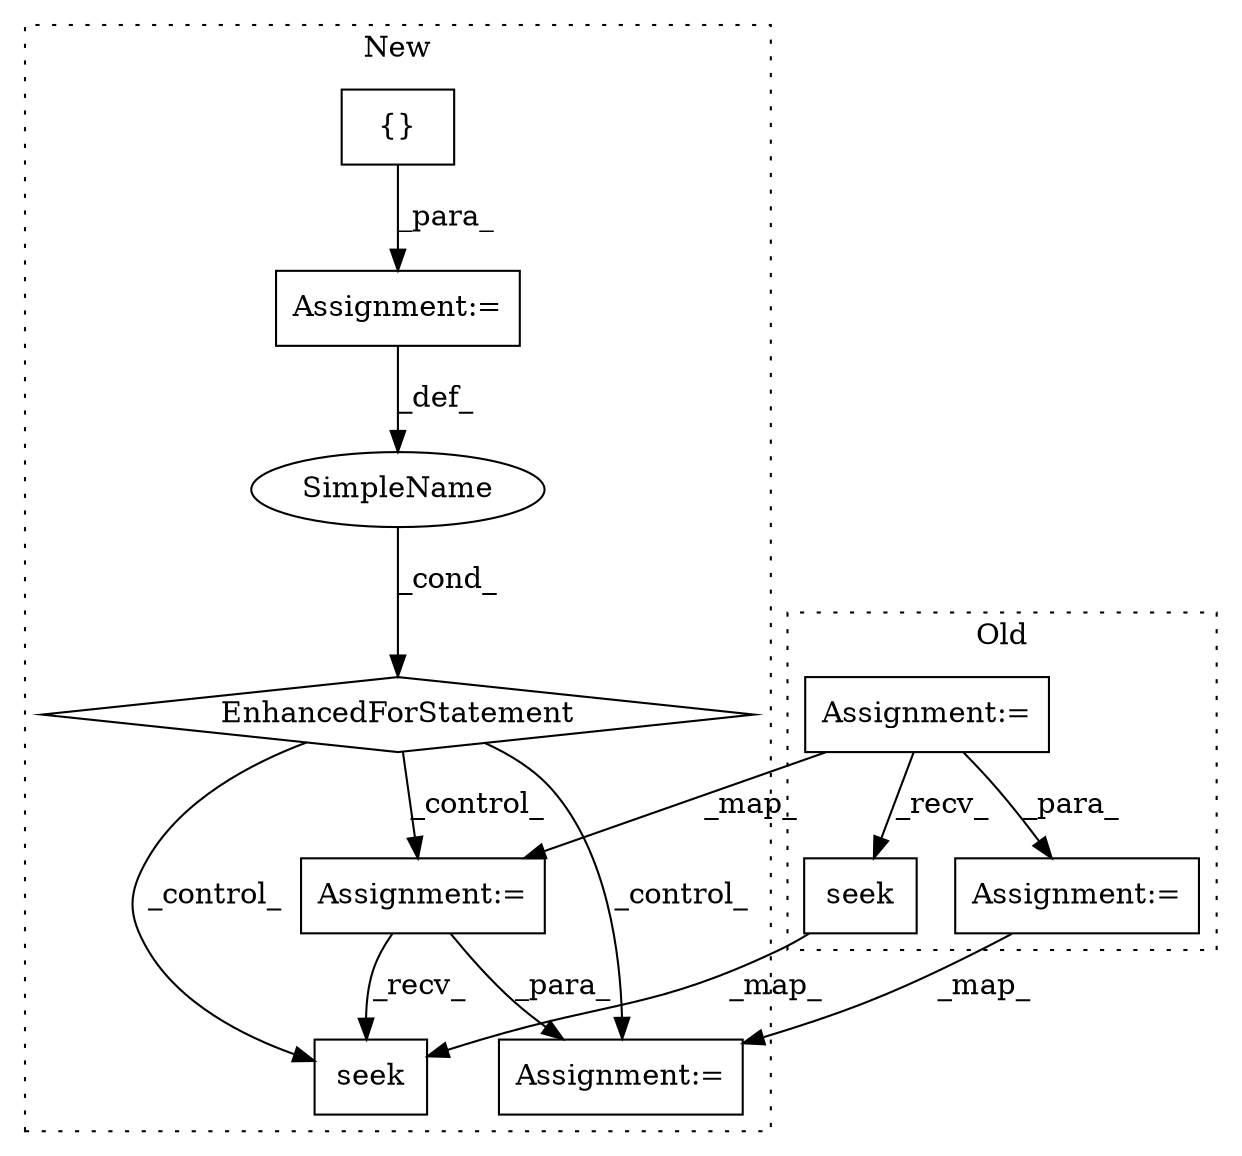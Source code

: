 digraph G {
subgraph cluster0 {
1 [label="seek" a="32" s="20044,20050" l="5,1" shape="box"];
7 [label="Assignment:=" a="7" s="20002" l="1" shape="box"];
10 [label="Assignment:=" a="7" s="20064" l="1" shape="box"];
label = "Old";
style="dotted";
}
subgraph cluster1 {
2 [label="seek" a="32" s="20480,20486" l="5,1" shape="box"];
3 [label="Assignment:=" a="7" s="20216,20315" l="61,2" shape="box"];
4 [label="EnhancedForStatement" a="70" s="20216,20315" l="61,2" shape="diamond"];
5 [label="SimpleName" a="42" s="20282" l="9" shape="ellipse"];
6 [label="{}" a="4" s="20303,20314" l="1,1" shape="box"];
8 [label="Assignment:=" a="7" s="20426" l="1" shape="box"];
9 [label="Assignment:=" a="7" s="20506" l="1" shape="box"];
label = "New";
style="dotted";
}
1 -> 2 [label="_map_"];
3 -> 5 [label="_def_"];
4 -> 2 [label="_control_"];
4 -> 8 [label="_control_"];
4 -> 9 [label="_control_"];
5 -> 4 [label="_cond_"];
6 -> 3 [label="_para_"];
7 -> 8 [label="_map_"];
7 -> 1 [label="_recv_"];
7 -> 10 [label="_para_"];
8 -> 2 [label="_recv_"];
8 -> 9 [label="_para_"];
10 -> 9 [label="_map_"];
}